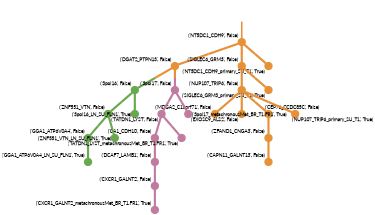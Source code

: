 strict digraph  {
graph[splines=false]; nodesep=0.7; rankdir=TB; ranksep=0.6; forcelabels=true; dpi=600; size=2.5;
0 [color="#e69138ff", fillcolor="#e69138ff", fixedsize=true, fontname=Lato, fontsize="12pt", height="0.25", label="", penwidth=3, shape=circle, style=filled, xlabel="('NT5DC1_CDH9', False)"];
3 [color="#e69138ff", fillcolor="#e69138ff", fixedsize=true, fontname=Lato, fontsize="12pt", height="0.25", label="", penwidth=3, shape=circle, style=filled, xlabel="('DGAT2_PTPN13', False)"];
9 [color="#e69138ff", fillcolor="#e69138ff", fixedsize=true, fontname=Lato, fontsize="12pt", height="0.25", label="", penwidth=3, shape=circle, style=filled, xlabel="('SIGLEC6_GRM3', False)"];
23 [color="#e69138ff", fillcolor="#e69138ff", fixedsize=true, fontname=Lato, fontsize="12pt", height="0.25", label="", penwidth=3, shape=circle, style=filled, xlabel="('NT5DC1_CDH9_primary_SU_T1', True)"];
1 [color="#e69138ff", fillcolor="#e69138ff", fixedsize=true, fontname=Lato, fontsize="12pt", height="0.25", label="", penwidth=3, shape=circle, style=filled, xlabel="('ZFAND1_CNGA3', False)"];
5 [color="#e69138ff", fillcolor="#e69138ff", fixedsize=true, fontname=Lato, fontsize="12pt", height="0.25", label="", penwidth=3, shape=circle, style=filled, xlabel="('CAPN11_GALNT13', False)"];
2 [color="#e69138ff", fillcolor="#e69138ff", fixedsize=true, fontname=Lato, fontsize="12pt", height="0.25", label="", penwidth=3, shape=circle, style=filled, xlabel="('NUP107_TRIP6', False)"];
4 [color="#e69138ff", fillcolor="#e69138ff", fixedsize=true, fontname=Lato, fontsize="12pt", height="0.25", label="", penwidth=3, shape=circle, style=filled, xlabel="('MDGA2_C16orf71', False)"];
6 [color="#e69138ff", fillcolor="#e69138ff", fixedsize=true, fontname=Lato, fontsize="12pt", height="0.25", label="", penwidth=3, shape=circle, style=filled, xlabel="('EXOSC9_ALS2', False)"];
13 [color="#e69138ff", fillcolor="#e69138ff", fixedsize=true, fontname=Lato, fontsize="12pt", height="0.25", label="", penwidth=3, shape=circle, style=filled, xlabel="('CEP76_CCDC85C', False)"];
24 [color="#e69138ff", fillcolor="#e69138ff", fixedsize=true, fontname=Lato, fontsize="12pt", height="0.25", label="", penwidth=3, shape=circle, style=filled, xlabel="('NUP107_TRIP6_primary_SU_T1', True)"];
15 [color="#6aa84fff", fillcolor="#6aa84fff", fixedsize=true, fontname=Lato, fontsize="12pt", height="0.25", label="", penwidth=3, shape=circle, style=filled, xlabel="('3pol16', False)"];
16 [color="#c27ba0ff", fillcolor="#c27ba0ff", fixedsize=true, fontname=Lato, fontsize="12pt", height="0.25", label="", penwidth=3, shape=circle, style=filled, xlabel="('3pol17', False)"];
7 [color="#c27ba0ff", fillcolor="#c27ba0ff", fixedsize=true, fontname=Lato, fontsize="12pt", height="0.25", label="", penwidth=3, shape=circle, style=filled, xlabel="('CA1_CDH10', False)"];
12 [color="#c27ba0ff", fillcolor="#c27ba0ff", fixedsize=true, fontname=Lato, fontsize="12pt", height="0.25", label="", penwidth=3, shape=circle, style=filled, xlabel="('DCAF7_LAMB1', False)"];
8 [color="#c27ba0ff", fillcolor="#c27ba0ff", fixedsize=true, fontname=Lato, fontsize="12pt", height="0.25", label="", penwidth=3, shape=circle, style=filled, xlabel="('CXCR1_GALNT2', False)"];
21 [color="#c27ba0ff", fillcolor="#c27ba0ff", fixedsize=true, fontname=Lato, fontsize="12pt", height="0.25", label="", penwidth=3, shape=circle, style=filled, xlabel="('CXCR1_GALNT2_metachronousMet_BR_T1.FR1', True)"];
25 [color="#e69138ff", fillcolor="#e69138ff", fixedsize=true, fontname=Lato, fontsize="12pt", height="0.25", label="", penwidth=3, shape=circle, style=filled, xlabel="('SIGLEC6_GRM3_primary_SU_T1', True)"];
10 [color="#6aa84fff", fillcolor="#6aa84fff", fixedsize=true, fontname=Lato, fontsize="12pt", height="0.25", label="", penwidth=3, shape=circle, style=filled, xlabel="('GGA1_ATP6V0A4', False)"];
18 [color="#6aa84fff", fillcolor="#6aa84fff", fixedsize=true, fontname=Lato, fontsize="12pt", height="0.25", label="", penwidth=3, shape=circle, style=filled, xlabel="('GGA1_ATP6V0A4_LN_SU_FLN1', True)"];
11 [color="#c27ba0ff", fillcolor="#c27ba0ff", fixedsize=true, fontname=Lato, fontsize="12pt", height="0.25", label="", penwidth=3, shape=circle, style=filled, xlabel="('TATDN1_LYST', False)"];
22 [color="#c27ba0ff", fillcolor="#c27ba0ff", fixedsize=true, fontname=Lato, fontsize="12pt", height="0.25", label="", penwidth=3, shape=circle, style=filled, xlabel="('TATDN1_LYST_metachronousMet_BR_T1.FR1', True)"];
14 [color="#6aa84fff", fillcolor="#6aa84fff", fixedsize=true, fontname=Lato, fontsize="12pt", height="0.25", label="", penwidth=3, shape=circle, style=filled, xlabel="('ZNF551_VTN', False)"];
19 [color="#6aa84fff", fillcolor="#6aa84fff", fixedsize=true, fontname=Lato, fontsize="12pt", height="0.25", label="", penwidth=3, shape=circle, style=filled, xlabel="('ZNF551_VTN_LN_SU_FLN1', True)"];
17 [color="#6aa84fff", fillcolor="#6aa84fff", fixedsize=true, fontname=Lato, fontsize="12pt", height="0.25", label="", penwidth=3, shape=circle, style=filled, xlabel="('3pol16_LN_SU_FLN1', True)"];
20 [color="#c27ba0ff", fillcolor="#c27ba0ff", fixedsize=true, fontname=Lato, fontsize="12pt", height="0.25", label="", penwidth=3, shape=circle, style=filled, xlabel="('3pol17_metachronousMet_BR_T1.FR1', True)"];
normal [label="", penwidth=3, style=invis, xlabel="('NT5DC1_CDH9', False)"];
0 -> 3  [arrowsize=0, color="#e69138ff;0.5:#e69138ff", minlen="1.0", penwidth="5.5", style=solid];
0 -> 9  [arrowsize=0, color="#e69138ff;0.5:#e69138ff", minlen="1.0", penwidth="5.5", style=solid];
0 -> 23  [arrowsize=0, color="#e69138ff;0.5:#e69138ff", minlen="1.0128755569458008", penwidth="5.5", style=solid];
3 -> 15  [arrowsize=0, color="#e69138ff;0.5:#6aa84fff", minlen="1.0128755569458008", penwidth="5.5", style=solid];
3 -> 16  [arrowsize=0, color="#e69138ff;0.5:#c27ba0ff", minlen="1.0128755569458008", penwidth="5.5", style=solid];
9 -> 2  [arrowsize=0, color="#e69138ff;0.5:#e69138ff", minlen="1.442060112953186", penwidth="5.5", style=solid];
9 -> 25  [arrowsize=0, color="#e69138ff;0.5:#e69138ff", minlen="1.0128755569458008", penwidth="5.5", style=solid];
1 -> 5  [arrowsize=0, color="#e69138ff;0.5:#e69138ff", minlen="1.0", penwidth="5.5", style=solid];
2 -> 4  [arrowsize=0, color="#e69138ff;0.5:#e69138ff", minlen="1.2789700031280518", penwidth="5.5", style=solid];
2 -> 6  [arrowsize=0, color="#e69138ff;0.5:#e69138ff", minlen="1.1030043363571167", penwidth="5.5", style=solid];
2 -> 13  [arrowsize=0, color="#e69138ff;0.5:#e69138ff", minlen="1.0257511138916016", penwidth="5.5", style=solid];
2 -> 24  [arrowsize=0, color="#e69138ff;0.5:#e69138ff", minlen="1.0128755569458008", penwidth="5.5", style=solid];
13 -> 1  [arrowsize=0, color="#e69138ff;0.5:#e69138ff", minlen="1.0", penwidth="5.5", style=solid];
15 -> 14  [arrowsize=0, color="#6aa84fff;0.5:#6aa84fff", minlen="1.0257511138916016", penwidth="5.5", style=solid];
15 -> 17  [arrowsize=0, color="#6aa84fff;0.5:#6aa84fff", minlen="1.0128755569458008", penwidth="5.5", style=solid];
16 -> 11  [arrowsize=0, color="#c27ba0ff;0.5:#c27ba0ff", minlen="1.0343347787857056", penwidth="5.5", style=solid];
16 -> 20  [arrowsize=0, color="#c27ba0ff;0.5:#c27ba0ff", minlen="1.0128755569458008", penwidth="5.5", style=solid];
7 -> 12  [arrowsize=0, color="#c27ba0ff;0.5:#c27ba0ff", minlen="1.0300428867340088", penwidth="5.5", style=solid];
12 -> 8  [arrowsize=0, color="#c27ba0ff;0.5:#c27ba0ff", minlen="1.0729613304138184", penwidth="5.5", style=solid];
8 -> 21  [arrowsize=0, color="#c27ba0ff;0.5:#c27ba0ff", minlen="1.0128755569458008", penwidth="5.5", style=solid];
10 -> 18  [arrowsize=0, color="#6aa84fff;0.5:#6aa84fff", minlen="1.0128755569458008", penwidth="5.5", style=solid];
11 -> 7  [arrowsize=0, color="#c27ba0ff;0.5:#c27ba0ff", minlen="1.0858368873596191", penwidth="5.5", style=solid];
11 -> 22  [arrowsize=0, color="#c27ba0ff;0.5:#c27ba0ff", minlen="1.0128755569458008", penwidth="5.5", style=solid];
14 -> 10  [arrowsize=0, color="#6aa84fff;0.5:#6aa84fff", minlen="1.0472103357315063", penwidth="5.5", style=solid];
14 -> 19  [arrowsize=0, color="#6aa84fff;0.5:#6aa84fff", minlen="1.0128755569458008", penwidth="5.5", style=solid];
normal -> 0  [arrowsize=0, color="#e69138ff", label="", penwidth=4, style=solid];
}
